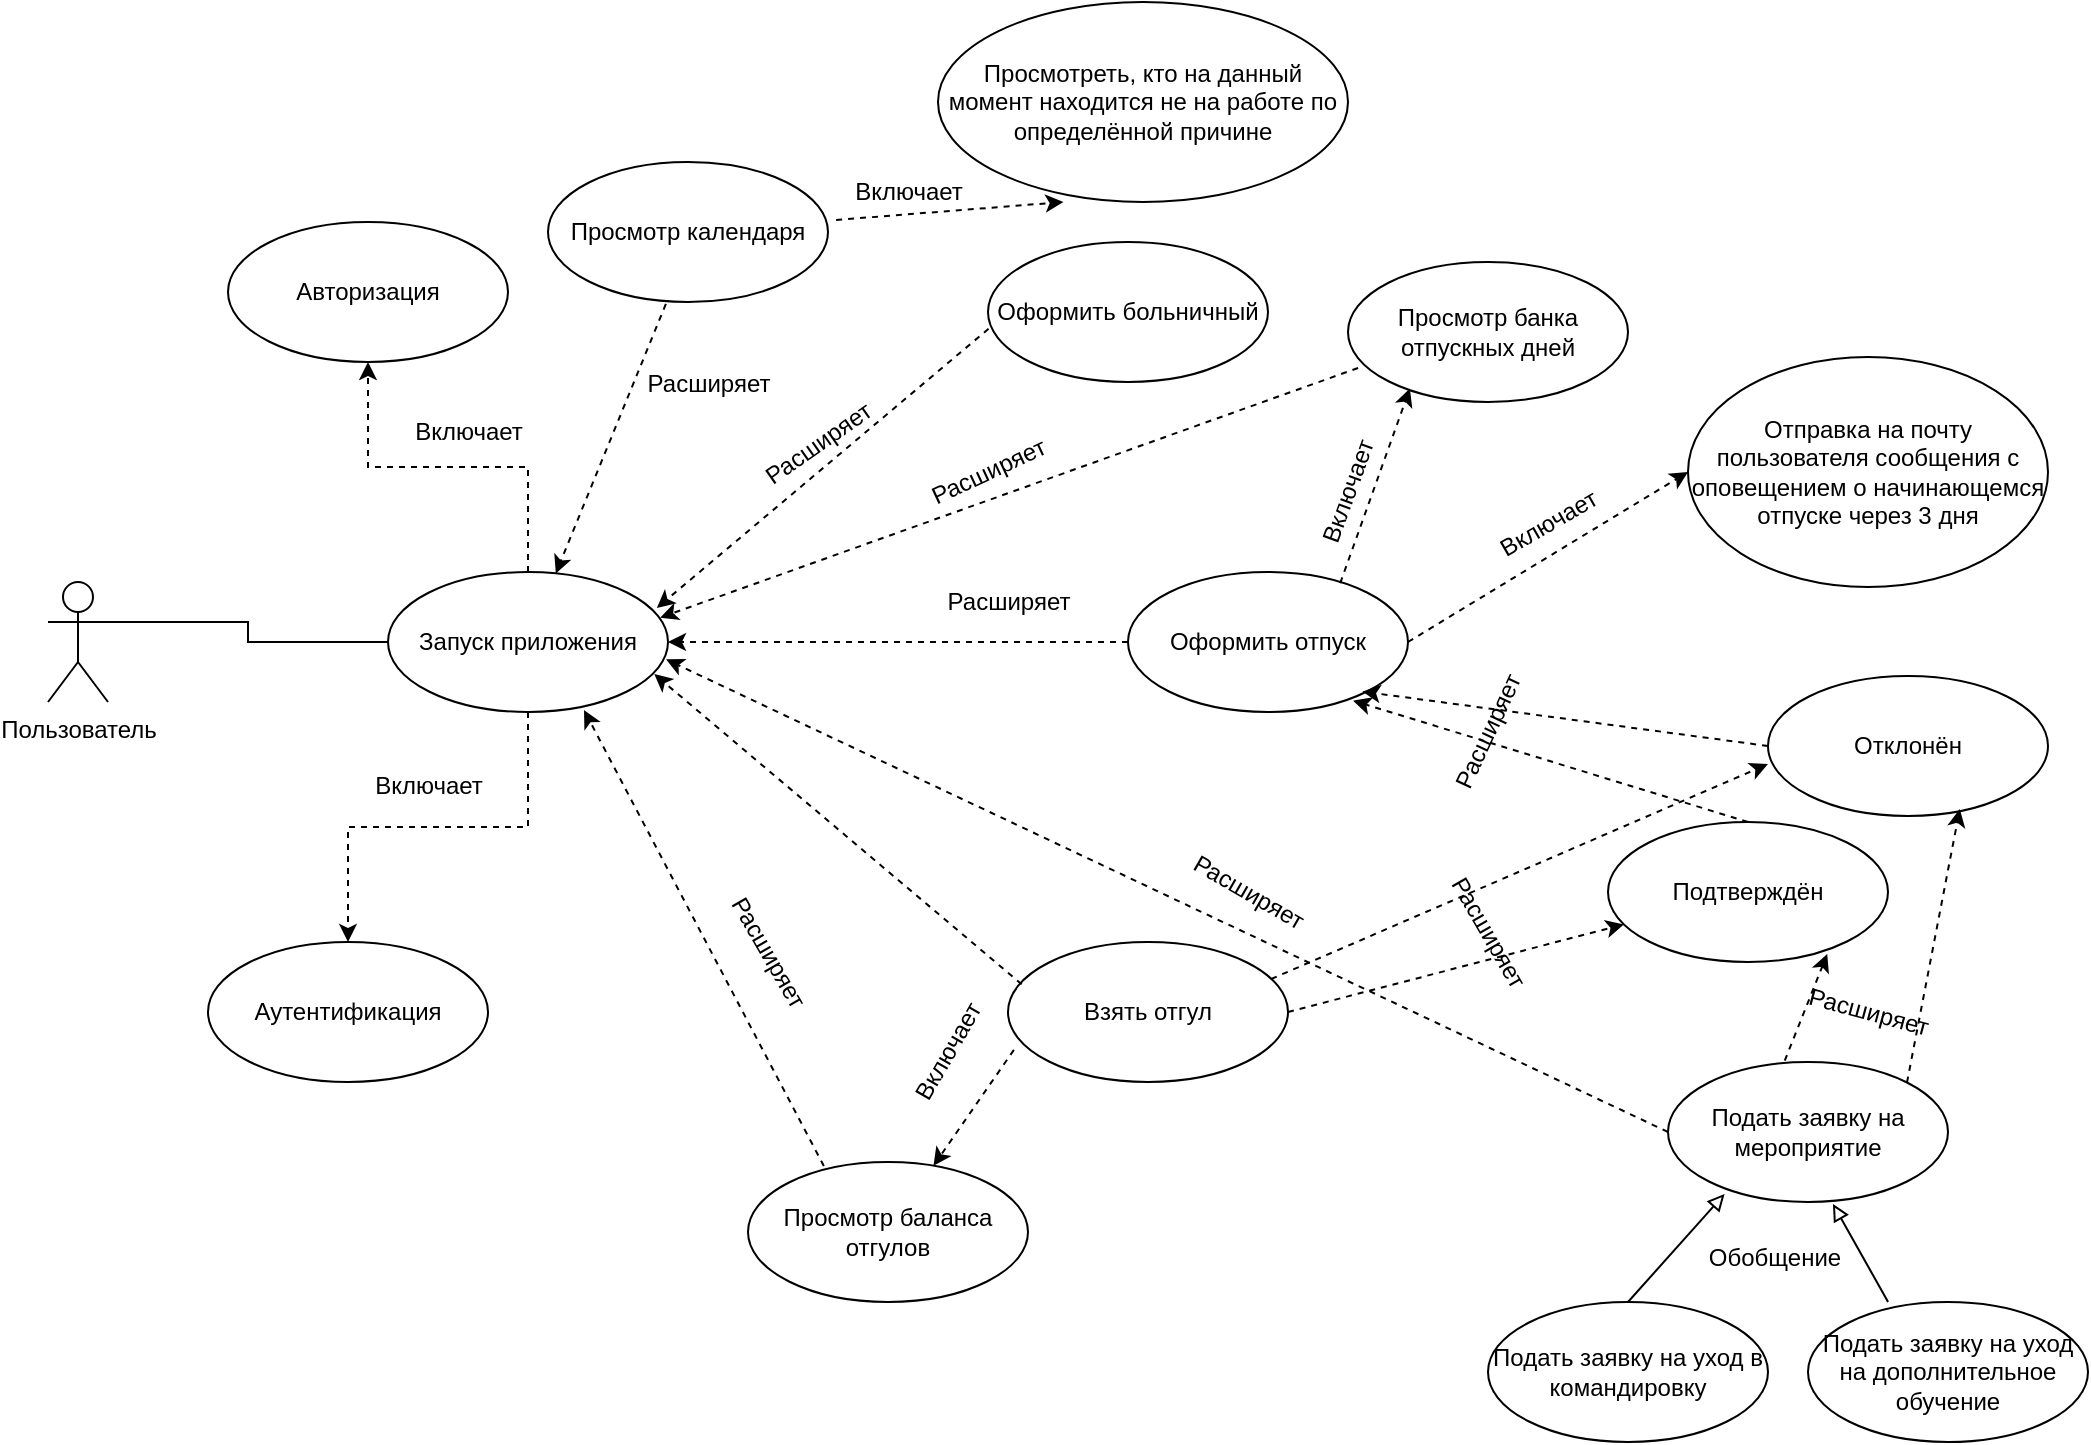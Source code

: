 <mxfile version="24.7.16">
  <diagram name="Page-1" id="929967ad-93f9-6ef4-fab6-5d389245f69c">
    <mxGraphModel grid="1" page="1" gridSize="10" guides="1" tooltips="1" connect="1" arrows="1" fold="1" pageScale="1.5" pageWidth="1169" pageHeight="826" background="none" math="0" shadow="0">
      <root>
        <mxCell id="0" style=";html=1;" />
        <mxCell id="1" style=";html=1;" parent="0" />
        <mxCell id="KqZzBV-LieR2g8B9NTwu-3" style="edgeStyle=orthogonalEdgeStyle;rounded=0;orthogonalLoop=1;jettySize=auto;html=1;exitX=1;exitY=0.333;exitDx=0;exitDy=0;exitPerimeter=0;endArrow=none;endFill=0;" edge="1" parent="1" source="KqZzBV-LieR2g8B9NTwu-1" target="KqZzBV-LieR2g8B9NTwu-2">
          <mxGeometry relative="1" as="geometry" />
        </mxCell>
        <mxCell id="KqZzBV-LieR2g8B9NTwu-1" value="Пользователь" style="shape=umlActor;verticalLabelPosition=bottom;verticalAlign=top;html=1;" vertex="1" parent="1">
          <mxGeometry x="40" y="590" width="30" height="60" as="geometry" />
        </mxCell>
        <mxCell id="KqZzBV-LieR2g8B9NTwu-5" style="edgeStyle=orthogonalEdgeStyle;rounded=0;orthogonalLoop=1;jettySize=auto;html=1;entryX=0.5;entryY=1;entryDx=0;entryDy=0;dashed=1;endArrow=classic;endFill=1;" edge="1" parent="1" source="KqZzBV-LieR2g8B9NTwu-2" target="KqZzBV-LieR2g8B9NTwu-4">
          <mxGeometry relative="1" as="geometry" />
        </mxCell>
        <mxCell id="KqZzBV-LieR2g8B9NTwu-9" style="edgeStyle=orthogonalEdgeStyle;rounded=0;orthogonalLoop=1;jettySize=auto;html=1;exitX=0.5;exitY=1;exitDx=0;exitDy=0;entryX=0.5;entryY=0;entryDx=0;entryDy=0;endArrow=classic;endFill=1;dashed=1;" edge="1" parent="1" source="KqZzBV-LieR2g8B9NTwu-2" target="KqZzBV-LieR2g8B9NTwu-7">
          <mxGeometry relative="1" as="geometry" />
        </mxCell>
        <mxCell id="KqZzBV-LieR2g8B9NTwu-2" value="Запуск приложения" style="ellipse;whiteSpace=wrap;html=1;" vertex="1" parent="1">
          <mxGeometry x="210" y="585" width="140" height="70" as="geometry" />
        </mxCell>
        <mxCell id="KqZzBV-LieR2g8B9NTwu-4" value="Авторизация" style="ellipse;whiteSpace=wrap;html=1;" vertex="1" parent="1">
          <mxGeometry x="130" y="410" width="140" height="70" as="geometry" />
        </mxCell>
        <mxCell id="KqZzBV-LieR2g8B9NTwu-6" value="Включает" style="text;html=1;align=center;verticalAlign=middle;resizable=0;points=[];autosize=1;strokeColor=none;fillColor=none;" vertex="1" parent="1">
          <mxGeometry x="210" y="500" width="80" height="30" as="geometry" />
        </mxCell>
        <mxCell id="KqZzBV-LieR2g8B9NTwu-7" value="Аутентификация" style="ellipse;whiteSpace=wrap;html=1;" vertex="1" parent="1">
          <mxGeometry x="120" y="770" width="140" height="70" as="geometry" />
        </mxCell>
        <mxCell id="KqZzBV-LieR2g8B9NTwu-10" value="Включает" style="text;html=1;align=center;verticalAlign=middle;resizable=0;points=[];autosize=1;strokeColor=none;fillColor=none;" vertex="1" parent="1">
          <mxGeometry x="190" y="677" width="80" height="30" as="geometry" />
        </mxCell>
        <mxCell id="KqZzBV-LieR2g8B9NTwu-11" value="Оформить отпуск" style="ellipse;whiteSpace=wrap;html=1;" vertex="1" parent="1">
          <mxGeometry x="580" y="585" width="140" height="70" as="geometry" />
        </mxCell>
        <mxCell id="KqZzBV-LieR2g8B9NTwu-12" style="edgeStyle=orthogonalEdgeStyle;rounded=0;orthogonalLoop=1;jettySize=auto;html=1;entryX=1;entryY=0.5;entryDx=0;entryDy=0;dashed=1;endArrow=classic;endFill=1;" edge="1" parent="1" source="KqZzBV-LieR2g8B9NTwu-11" target="KqZzBV-LieR2g8B9NTwu-2">
          <mxGeometry relative="1" as="geometry">
            <mxPoint x="470" y="640" as="sourcePoint" />
            <mxPoint x="470" y="585" as="targetPoint" />
            <Array as="points" />
          </mxGeometry>
        </mxCell>
        <mxCell id="KqZzBV-LieR2g8B9NTwu-13" value="Расширяет" style="text;html=1;align=center;verticalAlign=middle;resizable=0;points=[];autosize=1;strokeColor=none;fillColor=none;" vertex="1" parent="1">
          <mxGeometry x="480" y="585" width="80" height="30" as="geometry" />
        </mxCell>
        <mxCell id="KqZzBV-LieR2g8B9NTwu-15" value="Взять отгул" style="ellipse;whiteSpace=wrap;html=1;" vertex="1" parent="1">
          <mxGeometry x="520" y="770" width="140" height="70" as="geometry" />
        </mxCell>
        <mxCell id="KqZzBV-LieR2g8B9NTwu-16" style="rounded=0;orthogonalLoop=1;jettySize=auto;html=1;entryX=0.951;entryY=0.729;entryDx=0;entryDy=0;dashed=1;endArrow=classic;endFill=1;entryPerimeter=0;exitX=0.049;exitY=0.302;exitDx=0;exitDy=0;exitPerimeter=0;" edge="1" parent="1" source="KqZzBV-LieR2g8B9NTwu-15" target="KqZzBV-LieR2g8B9NTwu-2">
          <mxGeometry relative="1" as="geometry">
            <mxPoint x="580" y="690" as="sourcePoint" />
            <mxPoint x="440" y="690" as="targetPoint" />
          </mxGeometry>
        </mxCell>
        <mxCell id="KqZzBV-LieR2g8B9NTwu-17" value="Расширяет" style="text;html=1;align=center;verticalAlign=middle;resizable=0;points=[];autosize=1;strokeColor=none;fillColor=none;rotation=30;" vertex="1" parent="1">
          <mxGeometry x="600" y="730" width="80" height="30" as="geometry" />
        </mxCell>
        <mxCell id="KqZzBV-LieR2g8B9NTwu-18" value="Отправка на почту пользователя сообщения с оповещением о начинающемся отпуске через 3 дня" style="ellipse;whiteSpace=wrap;html=1;" vertex="1" parent="1">
          <mxGeometry x="860" y="477.5" width="180" height="115" as="geometry" />
        </mxCell>
        <mxCell id="KqZzBV-LieR2g8B9NTwu-19" style="rounded=0;orthogonalLoop=1;jettySize=auto;html=1;entryX=0;entryY=0.5;entryDx=0;entryDy=0;dashed=1;endArrow=classic;endFill=1;exitX=1;exitY=0.5;exitDx=0;exitDy=0;" edge="1" parent="1" source="KqZzBV-LieR2g8B9NTwu-11" target="KqZzBV-LieR2g8B9NTwu-18">
          <mxGeometry relative="1" as="geometry">
            <mxPoint x="594" y="785" as="sourcePoint" />
            <mxPoint x="440" y="720" as="targetPoint" />
          </mxGeometry>
        </mxCell>
        <mxCell id="KqZzBV-LieR2g8B9NTwu-20" value="Включает" style="text;html=1;align=center;verticalAlign=middle;resizable=0;points=[];autosize=1;strokeColor=none;fillColor=none;rotation=-30;" vertex="1" parent="1">
          <mxGeometry x="750" y="546" width="80" height="30" as="geometry" />
        </mxCell>
        <mxCell id="KqZzBV-LieR2g8B9NTwu-21" value="Оформить больничный" style="ellipse;whiteSpace=wrap;html=1;" vertex="1" parent="1">
          <mxGeometry x="510" y="420" width="140" height="70" as="geometry" />
        </mxCell>
        <mxCell id="KqZzBV-LieR2g8B9NTwu-22" style="rounded=0;orthogonalLoop=1;jettySize=auto;html=1;entryX=0.96;entryY=0.257;entryDx=0;entryDy=0;dashed=1;endArrow=classic;endFill=1;exitX=0.002;exitY=0.62;exitDx=0;exitDy=0;entryPerimeter=0;exitPerimeter=0;" edge="1" parent="1" source="KqZzBV-LieR2g8B9NTwu-21" target="KqZzBV-LieR2g8B9NTwu-2">
          <mxGeometry relative="1" as="geometry">
            <mxPoint x="580" y="530" as="sourcePoint" />
            <mxPoint x="440" y="530" as="targetPoint" />
          </mxGeometry>
        </mxCell>
        <mxCell id="KqZzBV-LieR2g8B9NTwu-23" value="Расширяет" style="text;html=1;align=center;verticalAlign=middle;resizable=0;points=[];autosize=1;strokeColor=none;fillColor=none;rotation=-35;" vertex="1" parent="1">
          <mxGeometry x="385" y="506" width="80" height="30" as="geometry" />
        </mxCell>
        <mxCell id="KqZzBV-LieR2g8B9NTwu-24" value="Просмотр банка отпускных дней" style="ellipse;whiteSpace=wrap;html=1;" vertex="1" parent="1">
          <mxGeometry x="690" y="430" width="140" height="70" as="geometry" />
        </mxCell>
        <mxCell id="KqZzBV-LieR2g8B9NTwu-25" style="rounded=0;orthogonalLoop=1;jettySize=auto;html=1;entryX=0.221;entryY=0.904;entryDx=0;entryDy=0;dashed=1;endArrow=classic;endFill=1;exitX=0.758;exitY=0.079;exitDx=0;exitDy=0;entryPerimeter=0;exitPerimeter=0;" edge="1" parent="1" source="KqZzBV-LieR2g8B9NTwu-11" target="KqZzBV-LieR2g8B9NTwu-24">
          <mxGeometry relative="1" as="geometry">
            <mxPoint x="580" y="560" as="sourcePoint" />
            <mxPoint x="690" y="560" as="targetPoint" />
          </mxGeometry>
        </mxCell>
        <mxCell id="KqZzBV-LieR2g8B9NTwu-26" value="Включает" style="text;html=1;align=center;verticalAlign=middle;resizable=0;points=[];autosize=1;strokeColor=none;fillColor=none;rotation=-70;" vertex="1" parent="1">
          <mxGeometry x="650" y="530" width="80" height="30" as="geometry" />
        </mxCell>
        <mxCell id="KqZzBV-LieR2g8B9NTwu-27" style="rounded=0;orthogonalLoop=1;jettySize=auto;html=1;entryX=0.972;entryY=0.326;entryDx=0;entryDy=0;dashed=1;endArrow=classic;endFill=1;exitX=0.036;exitY=0.757;exitDx=0;exitDy=0;entryPerimeter=0;exitPerimeter=0;" edge="1" parent="1" source="KqZzBV-LieR2g8B9NTwu-24" target="KqZzBV-LieR2g8B9NTwu-2">
          <mxGeometry relative="1" as="geometry">
            <mxPoint x="480" y="465" as="sourcePoint" />
            <mxPoint x="414" y="613" as="targetPoint" />
          </mxGeometry>
        </mxCell>
        <mxCell id="KqZzBV-LieR2g8B9NTwu-28" value="Расширяет" style="text;html=1;align=center;verticalAlign=middle;resizable=0;points=[];autosize=1;strokeColor=none;fillColor=none;rotation=-25;" vertex="1" parent="1">
          <mxGeometry x="470" y="520" width="80" height="30" as="geometry" />
        </mxCell>
        <mxCell id="KqZzBV-LieR2g8B9NTwu-29" value="Просмотр баланса отгулов" style="ellipse;whiteSpace=wrap;html=1;" vertex="1" parent="1">
          <mxGeometry x="390" y="880" width="140" height="70" as="geometry" />
        </mxCell>
        <mxCell id="KqZzBV-LieR2g8B9NTwu-30" style="rounded=0;orthogonalLoop=1;jettySize=auto;html=1;dashed=1;endArrow=classic;endFill=1;exitX=0.021;exitY=0.771;exitDx=0;exitDy=0;exitPerimeter=0;" edge="1" parent="1" source="KqZzBV-LieR2g8B9NTwu-15" target="KqZzBV-LieR2g8B9NTwu-29">
          <mxGeometry relative="1" as="geometry">
            <mxPoint x="630" y="830" as="sourcePoint" />
            <mxPoint x="740" y="830" as="targetPoint" />
          </mxGeometry>
        </mxCell>
        <mxCell id="KqZzBV-LieR2g8B9NTwu-31" value="Включает" style="text;html=1;align=center;verticalAlign=middle;resizable=0;points=[];autosize=1;strokeColor=none;fillColor=none;rotation=-60;" vertex="1" parent="1">
          <mxGeometry x="450" y="810" width="80" height="30" as="geometry" />
        </mxCell>
        <mxCell id="KqZzBV-LieR2g8B9NTwu-32" style="rounded=0;orthogonalLoop=1;jettySize=auto;html=1;dashed=1;endArrow=classic;endFill=1;exitX=0.271;exitY=0.029;exitDx=0;exitDy=0;exitPerimeter=0;entryX=0.7;entryY=0.986;entryDx=0;entryDy=0;entryPerimeter=0;" edge="1" parent="1" source="KqZzBV-LieR2g8B9NTwu-29" target="KqZzBV-LieR2g8B9NTwu-2">
          <mxGeometry relative="1" as="geometry">
            <mxPoint x="330" y="850" as="sourcePoint" />
            <mxPoint x="279" y="928" as="targetPoint" />
          </mxGeometry>
        </mxCell>
        <mxCell id="KqZzBV-LieR2g8B9NTwu-33" value="Расширяет" style="text;html=1;align=center;verticalAlign=middle;resizable=0;points=[];autosize=1;strokeColor=none;fillColor=none;rotation=60;" vertex="1" parent="1">
          <mxGeometry x="360" y="760" width="80" height="30" as="geometry" />
        </mxCell>
        <mxCell id="KqZzBV-LieR2g8B9NTwu-35" value="Просмотр календаря" style="ellipse;whiteSpace=wrap;html=1;" vertex="1" parent="1">
          <mxGeometry x="290" y="380" width="140" height="70" as="geometry" />
        </mxCell>
        <mxCell id="KqZzBV-LieR2g8B9NTwu-36" style="rounded=0;orthogonalLoop=1;jettySize=auto;html=1;dashed=1;endArrow=classic;endFill=1;exitX=0.421;exitY=1.014;exitDx=0;exitDy=0;exitPerimeter=0;" edge="1" parent="1" source="KqZzBV-LieR2g8B9NTwu-35" target="KqZzBV-LieR2g8B9NTwu-2">
          <mxGeometry relative="1" as="geometry">
            <mxPoint x="520" y="473" as="sourcePoint" />
            <mxPoint x="354" y="613" as="targetPoint" />
          </mxGeometry>
        </mxCell>
        <mxCell id="KqZzBV-LieR2g8B9NTwu-37" value="Расширяет" style="text;html=1;align=center;verticalAlign=middle;resizable=0;points=[];autosize=1;strokeColor=none;fillColor=none;rotation=0;" vertex="1" parent="1">
          <mxGeometry x="330" y="476" width="80" height="30" as="geometry" />
        </mxCell>
        <mxCell id="KqZzBV-LieR2g8B9NTwu-38" value="Просмотреть, кто на данный момент находится не на работе по определённой причине" style="ellipse;whiteSpace=wrap;html=1;" vertex="1" parent="1">
          <mxGeometry x="485" y="300" width="205" height="100" as="geometry" />
        </mxCell>
        <mxCell id="KqZzBV-LieR2g8B9NTwu-39" value="Подать заявку на мероприятие" style="ellipse;whiteSpace=wrap;html=1;" vertex="1" parent="1">
          <mxGeometry x="850" y="830" width="140" height="70" as="geometry" />
        </mxCell>
        <mxCell id="KqZzBV-LieR2g8B9NTwu-41" style="rounded=0;orthogonalLoop=1;jettySize=auto;html=1;entryX=0.993;entryY=0.624;entryDx=0;entryDy=0;dashed=1;endArrow=classic;endFill=1;entryPerimeter=0;exitX=0;exitY=0.5;exitDx=0;exitDy=0;" edge="1" parent="1" source="KqZzBV-LieR2g8B9NTwu-39" target="KqZzBV-LieR2g8B9NTwu-2">
          <mxGeometry relative="1" as="geometry">
            <mxPoint x="569" y="769.5" as="sourcePoint" />
            <mxPoint x="385" y="614.5" as="targetPoint" />
          </mxGeometry>
        </mxCell>
        <mxCell id="KqZzBV-LieR2g8B9NTwu-44" style="rounded=0;orthogonalLoop=1;jettySize=auto;html=1;dashed=1;endArrow=classic;endFill=1;exitX=1.029;exitY=0.414;exitDx=0;exitDy=0;entryX=0.306;entryY=1;entryDx=0;entryDy=0;entryPerimeter=0;exitPerimeter=0;" edge="1" parent="1" source="KqZzBV-LieR2g8B9NTwu-35" target="KqZzBV-LieR2g8B9NTwu-38">
          <mxGeometry relative="1" as="geometry">
            <mxPoint x="359" y="461" as="sourcePoint" />
            <mxPoint x="304" y="596" as="targetPoint" />
          </mxGeometry>
        </mxCell>
        <mxCell id="KqZzBV-LieR2g8B9NTwu-45" value="Включает" style="text;html=1;align=center;verticalAlign=middle;resizable=0;points=[];autosize=1;strokeColor=none;fillColor=none;rotation=0;" vertex="1" parent="1">
          <mxGeometry x="430" y="380" width="80" height="30" as="geometry" />
        </mxCell>
        <mxCell id="KqZzBV-LieR2g8B9NTwu-46" value="Подтверждён" style="ellipse;whiteSpace=wrap;html=1;" vertex="1" parent="1">
          <mxGeometry x="820" y="710" width="140" height="70" as="geometry" />
        </mxCell>
        <mxCell id="KqZzBV-LieR2g8B9NTwu-47" style="rounded=0;orthogonalLoop=1;jettySize=auto;html=1;dashed=1;endArrow=classic;endFill=1;exitX=0.5;exitY=0;exitDx=0;exitDy=0;entryX=0.804;entryY=0.919;entryDx=0;entryDy=0;entryPerimeter=0;" edge="1" parent="1" source="KqZzBV-LieR2g8B9NTwu-46" target="KqZzBV-LieR2g8B9NTwu-11">
          <mxGeometry relative="1" as="geometry">
            <mxPoint x="730" y="650" as="sourcePoint" />
            <mxPoint x="720" y="630" as="targetPoint" />
          </mxGeometry>
        </mxCell>
        <mxCell id="KqZzBV-LieR2g8B9NTwu-48" value="Расширяет" style="text;html=1;align=center;verticalAlign=middle;resizable=0;points=[];autosize=1;strokeColor=none;fillColor=none;rotation=-65;" vertex="1" parent="1">
          <mxGeometry x="720" y="650" width="80" height="30" as="geometry" />
        </mxCell>
        <mxCell id="KqZzBV-LieR2g8B9NTwu-49" value="Отклонён" style="ellipse;whiteSpace=wrap;html=1;" vertex="1" parent="1">
          <mxGeometry x="900" y="637" width="140" height="70" as="geometry" />
        </mxCell>
        <mxCell id="KqZzBV-LieR2g8B9NTwu-50" style="rounded=0;orthogonalLoop=1;jettySize=auto;html=1;dashed=1;endArrow=classic;endFill=1;exitX=0;exitY=0.5;exitDx=0;exitDy=0;entryX=0.837;entryY=0.854;entryDx=0;entryDy=0;entryPerimeter=0;" edge="1" parent="1" source="KqZzBV-LieR2g8B9NTwu-49" target="KqZzBV-LieR2g8B9NTwu-11">
          <mxGeometry relative="1" as="geometry">
            <mxPoint x="815" y="687" as="sourcePoint" />
            <mxPoint x="705" y="675" as="targetPoint" />
          </mxGeometry>
        </mxCell>
        <mxCell id="KqZzBV-LieR2g8B9NTwu-54" value="Подать заявку на уход в командировку" style="ellipse;whiteSpace=wrap;html=1;" vertex="1" parent="1">
          <mxGeometry x="760" y="950" width="140" height="70" as="geometry" />
        </mxCell>
        <mxCell id="KqZzBV-LieR2g8B9NTwu-55" value="Подать заявку на уход на дополнительное обучение" style="ellipse;whiteSpace=wrap;html=1;" vertex="1" parent="1">
          <mxGeometry x="920" y="950" width="140" height="70" as="geometry" />
        </mxCell>
        <mxCell id="KqZzBV-LieR2g8B9NTwu-56" style="rounded=0;orthogonalLoop=1;jettySize=auto;html=1;endArrow=block;endFill=0;exitX=0.5;exitY=0;exitDx=0;exitDy=0;entryX=0.202;entryY=0.943;entryDx=0;entryDy=0;entryPerimeter=0;" edge="1" parent="1" source="KqZzBV-LieR2g8B9NTwu-54" target="KqZzBV-LieR2g8B9NTwu-39">
          <mxGeometry relative="1" as="geometry">
            <mxPoint x="750" y="910" as="sourcePoint" />
            <mxPoint x="710" y="968" as="targetPoint" />
          </mxGeometry>
        </mxCell>
        <mxCell id="KqZzBV-LieR2g8B9NTwu-57" style="rounded=0;orthogonalLoop=1;jettySize=auto;html=1;endArrow=block;endFill=0;exitX=0.286;exitY=0;exitDx=0;exitDy=0;entryX=0.589;entryY=1.014;entryDx=0;entryDy=0;exitPerimeter=0;entryPerimeter=0;" edge="1" parent="1" source="KqZzBV-LieR2g8B9NTwu-55" target="KqZzBV-LieR2g8B9NTwu-39">
          <mxGeometry relative="1" as="geometry">
            <mxPoint x="840" y="960" as="sourcePoint" />
            <mxPoint x="888" y="906" as="targetPoint" />
          </mxGeometry>
        </mxCell>
        <mxCell id="KqZzBV-LieR2g8B9NTwu-58" value="Обобщение" style="text;html=1;align=center;verticalAlign=middle;resizable=0;points=[];autosize=1;strokeColor=none;fillColor=none;" vertex="1" parent="1">
          <mxGeometry x="858" y="913" width="90" height="30" as="geometry" />
        </mxCell>
        <mxCell id="KqZzBV-LieR2g8B9NTwu-59" style="rounded=0;orthogonalLoop=1;jettySize=auto;html=1;entryX=0.783;entryY=0.943;entryDx=0;entryDy=0;dashed=1;endArrow=classic;endFill=1;entryPerimeter=0;exitX=0.417;exitY=-0.01;exitDx=0;exitDy=0;exitPerimeter=0;" edge="1" parent="1" source="KqZzBV-LieR2g8B9NTwu-39" target="KqZzBV-LieR2g8B9NTwu-46">
          <mxGeometry relative="1" as="geometry">
            <mxPoint x="860" y="875" as="sourcePoint" />
            <mxPoint x="359" y="639" as="targetPoint" />
          </mxGeometry>
        </mxCell>
        <mxCell id="KqZzBV-LieR2g8B9NTwu-60" style="rounded=0;orthogonalLoop=1;jettySize=auto;html=1;entryX=0.685;entryY=0.95;entryDx=0;entryDy=0;dashed=1;endArrow=classic;endFill=1;entryPerimeter=0;exitX=1;exitY=0;exitDx=0;exitDy=0;" edge="1" parent="1" source="KqZzBV-LieR2g8B9NTwu-39" target="KqZzBV-LieR2g8B9NTwu-49">
          <mxGeometry relative="1" as="geometry">
            <mxPoint x="918" y="839" as="sourcePoint" />
            <mxPoint x="927" y="806" as="targetPoint" />
          </mxGeometry>
        </mxCell>
        <mxCell id="KqZzBV-LieR2g8B9NTwu-63" style="rounded=0;orthogonalLoop=1;jettySize=auto;html=1;dashed=1;endArrow=classic;endFill=1;exitX=1;exitY=0.5;exitDx=0;exitDy=0;" edge="1" parent="1" source="KqZzBV-LieR2g8B9NTwu-15" target="KqZzBV-LieR2g8B9NTwu-46">
          <mxGeometry relative="1" as="geometry">
            <mxPoint x="860" y="875" as="sourcePoint" />
            <mxPoint x="359" y="639" as="targetPoint" />
          </mxGeometry>
        </mxCell>
        <mxCell id="KqZzBV-LieR2g8B9NTwu-64" style="rounded=0;orthogonalLoop=1;jettySize=auto;html=1;dashed=1;endArrow=classic;endFill=1;exitX=0.94;exitY=0.264;exitDx=0;exitDy=0;exitPerimeter=0;entryX=0;entryY=0.629;entryDx=0;entryDy=0;entryPerimeter=0;" edge="1" parent="1" source="KqZzBV-LieR2g8B9NTwu-15" target="KqZzBV-LieR2g8B9NTwu-49">
          <mxGeometry relative="1" as="geometry">
            <mxPoint x="670" y="815" as="sourcePoint" />
            <mxPoint x="838" y="771" as="targetPoint" />
          </mxGeometry>
        </mxCell>
        <mxCell id="KqZzBV-LieR2g8B9NTwu-65" value="Расширяет" style="text;html=1;align=center;verticalAlign=middle;resizable=0;points=[];autosize=1;strokeColor=none;fillColor=none;rotation=60;" vertex="1" parent="1">
          <mxGeometry x="720" y="750" width="80" height="30" as="geometry" />
        </mxCell>
        <mxCell id="KqZzBV-LieR2g8B9NTwu-66" value="Расширяет" style="text;html=1;align=center;verticalAlign=middle;resizable=0;points=[];autosize=1;strokeColor=none;fillColor=none;rotation=15;" vertex="1" parent="1">
          <mxGeometry x="910" y="790" width="80" height="30" as="geometry" />
        </mxCell>
      </root>
    </mxGraphModel>
  </diagram>
</mxfile>

